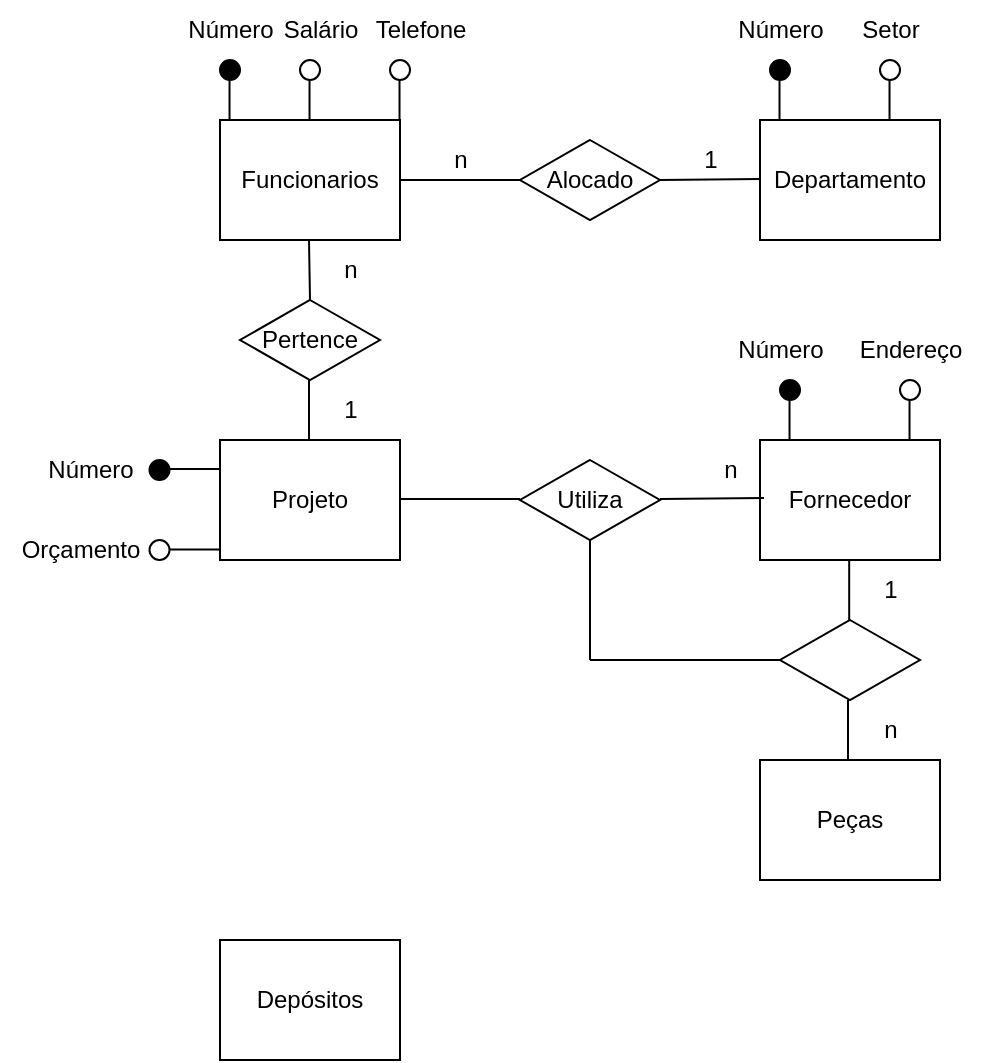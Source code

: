 <mxfile version="20.2.4" type="device"><diagram id="adcTu78-iEgjZvHPCKtE" name="Página-1"><mxGraphModel dx="785" dy="512" grid="1" gridSize="10" guides="1" tooltips="1" connect="1" arrows="1" fold="1" page="1" pageScale="1" pageWidth="827" pageHeight="1169" math="0" shadow="0"><root><mxCell id="0"/><mxCell id="1" parent="0"/><mxCell id="r4c5wq1sNpOld4stzhH9-2" value="Peças" style="rounded=0;whiteSpace=wrap;html=1;" vertex="1" parent="1"><mxGeometry x="490" y="500" width="90" height="60" as="geometry"/></mxCell><mxCell id="r4c5wq1sNpOld4stzhH9-3" value="Depósitos" style="rounded=0;whiteSpace=wrap;html=1;" vertex="1" parent="1"><mxGeometry x="220" y="590" width="90" height="60" as="geometry"/></mxCell><mxCell id="r4c5wq1sNpOld4stzhH9-4" value="Fornecedor" style="rounded=0;whiteSpace=wrap;html=1;" vertex="1" parent="1"><mxGeometry x="490" y="340" width="90" height="60" as="geometry"/></mxCell><mxCell id="r4c5wq1sNpOld4stzhH9-5" value="Projeto" style="rounded=0;whiteSpace=wrap;html=1;" vertex="1" parent="1"><mxGeometry x="220" y="340" width="90" height="60" as="geometry"/></mxCell><mxCell id="r4c5wq1sNpOld4stzhH9-6" value="Funcionarios" style="rounded=0;whiteSpace=wrap;html=1;" vertex="1" parent="1"><mxGeometry x="220" y="180" width="90" height="60" as="geometry"/></mxCell><mxCell id="r4c5wq1sNpOld4stzhH9-7" value="Departamento" style="rounded=0;whiteSpace=wrap;html=1;" vertex="1" parent="1"><mxGeometry x="490" y="180" width="90" height="60" as="geometry"/></mxCell><mxCell id="r4c5wq1sNpOld4stzhH9-8" value="Alocado" style="shape=rhombus;perimeter=rhombusPerimeter;whiteSpace=wrap;html=1;align=center;" vertex="1" parent="1"><mxGeometry x="370" y="190" width="70" height="40" as="geometry"/></mxCell><mxCell id="r4c5wq1sNpOld4stzhH9-9" value="" style="endArrow=none;html=1;rounded=0;exitX=1;exitY=0.5;exitDx=0;exitDy=0;" edge="1" parent="1" source="r4c5wq1sNpOld4stzhH9-6"><mxGeometry relative="1" as="geometry"><mxPoint x="320" y="209.5" as="sourcePoint"/><mxPoint x="370" y="210" as="targetPoint"/></mxGeometry></mxCell><mxCell id="r4c5wq1sNpOld4stzhH9-11" value="" style="endArrow=none;html=1;rounded=0;" edge="1" parent="1"><mxGeometry relative="1" as="geometry"><mxPoint x="440" y="210" as="sourcePoint"/><mxPoint x="490" y="209.5" as="targetPoint"/></mxGeometry></mxCell><mxCell id="r4c5wq1sNpOld4stzhH9-12" value="1" style="text;html=1;align=center;verticalAlign=middle;resizable=0;points=[];autosize=1;strokeColor=none;fillColor=none;" vertex="1" parent="1"><mxGeometry x="450" y="185" width="30" height="30" as="geometry"/></mxCell><mxCell id="r4c5wq1sNpOld4stzhH9-13" value="n" style="text;html=1;align=center;verticalAlign=middle;resizable=0;points=[];autosize=1;strokeColor=none;fillColor=none;" vertex="1" parent="1"><mxGeometry x="325" y="185" width="30" height="30" as="geometry"/></mxCell><mxCell id="r4c5wq1sNpOld4stzhH9-14" value="Pertence" style="shape=rhombus;perimeter=rhombusPerimeter;whiteSpace=wrap;html=1;align=center;" vertex="1" parent="1"><mxGeometry x="230" y="270" width="70" height="40" as="geometry"/></mxCell><mxCell id="r4c5wq1sNpOld4stzhH9-15" value="" style="endArrow=none;html=1;rounded=0;edgeStyle=orthogonalEdgeStyle;startSize=3;entryX=0.5;entryY=0;entryDx=0;entryDy=0;" edge="1" parent="1" target="r4c5wq1sNpOld4stzhH9-14"><mxGeometry relative="1" as="geometry"><mxPoint x="264.5" y="240" as="sourcePoint"/><mxPoint x="264.5" y="300" as="targetPoint"/><Array as="points"/></mxGeometry></mxCell><mxCell id="r4c5wq1sNpOld4stzhH9-17" value="" style="endArrow=none;html=1;rounded=0;edgeStyle=orthogonalEdgeStyle;startSize=3;" edge="1" parent="1"><mxGeometry relative="1" as="geometry"><mxPoint x="264.5" y="310" as="sourcePoint"/><mxPoint x="264.5" y="340" as="targetPoint"/><Array as="points"><mxPoint x="264.5" y="340"/></Array></mxGeometry></mxCell><mxCell id="r4c5wq1sNpOld4stzhH9-18" value="1" style="text;html=1;align=center;verticalAlign=middle;resizable=0;points=[];autosize=1;strokeColor=none;fillColor=none;" vertex="1" parent="1"><mxGeometry x="270" y="310" width="30" height="30" as="geometry"/></mxCell><mxCell id="r4c5wq1sNpOld4stzhH9-20" value="" style="ellipse;whiteSpace=wrap;html=1;aspect=fixed;" vertex="1" parent="1"><mxGeometry x="260" y="150" width="10" height="10" as="geometry"/></mxCell><mxCell id="r4c5wq1sNpOld4stzhH9-21" value="" style="endArrow=none;html=1;rounded=0;startSize=3;" edge="1" parent="1"><mxGeometry width="50" height="50" relative="1" as="geometry"><mxPoint x="264.76" y="180" as="sourcePoint"/><mxPoint x="264.76" y="160" as="targetPoint"/></mxGeometry></mxCell><mxCell id="r4c5wq1sNpOld4stzhH9-26" value="" style="ellipse;whiteSpace=wrap;html=1;aspect=fixed;fillColor=#000000;" vertex="1" parent="1"><mxGeometry x="220" y="150" width="10" height="10" as="geometry"/></mxCell><mxCell id="r4c5wq1sNpOld4stzhH9-27" value="" style="endArrow=none;html=1;rounded=0;startSize=3;" edge="1" parent="1"><mxGeometry width="50" height="50" relative="1" as="geometry"><mxPoint x="224.76" y="180" as="sourcePoint"/><mxPoint x="224.76" y="160" as="targetPoint"/></mxGeometry></mxCell><mxCell id="r4c5wq1sNpOld4stzhH9-30" value="Número" style="text;html=1;align=center;verticalAlign=middle;resizable=0;points=[];autosize=1;strokeColor=none;fillColor=none;" vertex="1" parent="1"><mxGeometry x="190" y="120" width="70" height="30" as="geometry"/></mxCell><mxCell id="r4c5wq1sNpOld4stzhH9-31" value="Salário" style="text;html=1;align=center;verticalAlign=middle;resizable=0;points=[];autosize=1;strokeColor=none;fillColor=none;" vertex="1" parent="1"><mxGeometry x="240" y="120" width="60" height="30" as="geometry"/></mxCell><mxCell id="r4c5wq1sNpOld4stzhH9-32" value="" style="ellipse;whiteSpace=wrap;html=1;aspect=fixed;" vertex="1" parent="1"><mxGeometry x="305" y="150" width="10" height="10" as="geometry"/></mxCell><mxCell id="r4c5wq1sNpOld4stzhH9-33" value="" style="endArrow=none;html=1;rounded=0;startSize=3;" edge="1" parent="1"><mxGeometry width="50" height="50" relative="1" as="geometry"><mxPoint x="309.76" y="180" as="sourcePoint"/><mxPoint x="309.76" y="160" as="targetPoint"/></mxGeometry></mxCell><mxCell id="r4c5wq1sNpOld4stzhH9-34" value="Telefone" style="text;html=1;align=center;verticalAlign=middle;resizable=0;points=[];autosize=1;strokeColor=none;fillColor=none;" vertex="1" parent="1"><mxGeometry x="285" y="120" width="70" height="30" as="geometry"/></mxCell><mxCell id="r4c5wq1sNpOld4stzhH9-35" value="" style="ellipse;whiteSpace=wrap;html=1;aspect=fixed;fillColor=#000000;" vertex="1" parent="1"><mxGeometry x="495" y="150" width="10" height="10" as="geometry"/></mxCell><mxCell id="r4c5wq1sNpOld4stzhH9-36" value="" style="endArrow=none;html=1;rounded=0;startSize=3;" edge="1" parent="1"><mxGeometry width="50" height="50" relative="1" as="geometry"><mxPoint x="499.76" y="180" as="sourcePoint"/><mxPoint x="499.76" y="160" as="targetPoint"/></mxGeometry></mxCell><mxCell id="r4c5wq1sNpOld4stzhH9-37" value="Número" style="text;html=1;align=center;verticalAlign=middle;resizable=0;points=[];autosize=1;strokeColor=none;fillColor=none;" vertex="1" parent="1"><mxGeometry x="465" y="120" width="70" height="30" as="geometry"/></mxCell><mxCell id="r4c5wq1sNpOld4stzhH9-38" value="" style="ellipse;whiteSpace=wrap;html=1;aspect=fixed;" vertex="1" parent="1"><mxGeometry x="550" y="150" width="10" height="10" as="geometry"/></mxCell><mxCell id="r4c5wq1sNpOld4stzhH9-39" value="" style="endArrow=none;html=1;rounded=0;startSize=3;" edge="1" parent="1"><mxGeometry width="50" height="50" relative="1" as="geometry"><mxPoint x="554.76" y="180" as="sourcePoint"/><mxPoint x="554.76" y="160" as="targetPoint"/></mxGeometry></mxCell><mxCell id="r4c5wq1sNpOld4stzhH9-40" value="Setor" style="text;html=1;align=center;verticalAlign=middle;resizable=0;points=[];autosize=1;strokeColor=none;fillColor=none;" vertex="1" parent="1"><mxGeometry x="530" y="120" width="50" height="30" as="geometry"/></mxCell><mxCell id="r4c5wq1sNpOld4stzhH9-41" value="" style="shape=rhombus;perimeter=rhombusPerimeter;whiteSpace=wrap;html=1;align=center;" vertex="1" parent="1"><mxGeometry x="500" y="430" width="70" height="40" as="geometry"/></mxCell><mxCell id="r4c5wq1sNpOld4stzhH9-43" value="" style="endArrow=none;html=1;rounded=0;edgeStyle=orthogonalEdgeStyle;startSize=3;" edge="1" parent="1"><mxGeometry relative="1" as="geometry"><mxPoint x="534.58" y="400" as="sourcePoint"/><mxPoint x="534.58" y="430" as="targetPoint"/><Array as="points"><mxPoint x="534.58" y="430"/></Array></mxGeometry></mxCell><mxCell id="r4c5wq1sNpOld4stzhH9-45" value="" style="endArrow=none;html=1;rounded=0;edgeStyle=orthogonalEdgeStyle;startSize=3;" edge="1" parent="1"><mxGeometry relative="1" as="geometry"><mxPoint x="534" y="470" as="sourcePoint"/><mxPoint x="534" y="500" as="targetPoint"/><Array as="points"><mxPoint x="534" y="500"/></Array></mxGeometry></mxCell><mxCell id="r4c5wq1sNpOld4stzhH9-46" value="n" style="text;html=1;align=center;verticalAlign=middle;resizable=0;points=[];autosize=1;strokeColor=none;fillColor=none;" vertex="1" parent="1"><mxGeometry x="540" y="470" width="30" height="30" as="geometry"/></mxCell><mxCell id="r4c5wq1sNpOld4stzhH9-47" value="1" style="text;html=1;align=center;verticalAlign=middle;resizable=0;points=[];autosize=1;strokeColor=none;fillColor=none;" vertex="1" parent="1"><mxGeometry x="540" y="400" width="30" height="30" as="geometry"/></mxCell><mxCell id="r4c5wq1sNpOld4stzhH9-48" value="Utiliza" style="shape=rhombus;perimeter=rhombusPerimeter;whiteSpace=wrap;html=1;align=center;" vertex="1" parent="1"><mxGeometry x="370" y="350" width="70" height="40" as="geometry"/></mxCell><mxCell id="r4c5wq1sNpOld4stzhH9-49" value="" style="endArrow=none;html=1;rounded=0;exitX=1;exitY=0.5;exitDx=0;exitDy=0;" edge="1" parent="1"><mxGeometry relative="1" as="geometry"><mxPoint x="310" y="369.5" as="sourcePoint"/><mxPoint x="370" y="369.5" as="targetPoint"/></mxGeometry></mxCell><mxCell id="r4c5wq1sNpOld4stzhH9-50" value="" style="endArrow=none;html=1;rounded=0;exitX=1;exitY=0.5;exitDx=0;exitDy=0;entryX=1.067;entryY=0.967;entryDx=0;entryDy=0;entryPerimeter=0;" edge="1" parent="1" target="r4c5wq1sNpOld4stzhH9-51"><mxGeometry relative="1" as="geometry"><mxPoint x="440" y="369.5" as="sourcePoint"/><mxPoint x="500" y="369.5" as="targetPoint"/></mxGeometry></mxCell><mxCell id="r4c5wq1sNpOld4stzhH9-51" value="n" style="text;html=1;align=center;verticalAlign=middle;resizable=0;points=[];autosize=1;strokeColor=none;fillColor=none;" vertex="1" parent="1"><mxGeometry x="460" y="340" width="30" height="30" as="geometry"/></mxCell><mxCell id="r4c5wq1sNpOld4stzhH9-53" value="n" style="text;html=1;align=center;verticalAlign=middle;resizable=0;points=[];autosize=1;strokeColor=none;fillColor=none;" vertex="1" parent="1"><mxGeometry x="270" y="240" width="30" height="30" as="geometry"/></mxCell><mxCell id="r4c5wq1sNpOld4stzhH9-54" value="" style="ellipse;whiteSpace=wrap;html=1;aspect=fixed;fillColor=#000000;" vertex="1" parent="1"><mxGeometry x="184.76" y="350" width="10" height="10" as="geometry"/></mxCell><mxCell id="r4c5wq1sNpOld4stzhH9-55" value="" style="endArrow=none;html=1;rounded=0;startSize=3;" edge="1" parent="1"><mxGeometry width="50" height="50" relative="1" as="geometry"><mxPoint x="220" y="354.5" as="sourcePoint"/><mxPoint x="194.76" y="354.5" as="targetPoint"/></mxGeometry></mxCell><mxCell id="r4c5wq1sNpOld4stzhH9-56" value="" style="ellipse;whiteSpace=wrap;html=1;aspect=fixed;" vertex="1" parent="1"><mxGeometry x="184.76" y="390" width="10" height="10" as="geometry"/></mxCell><mxCell id="r4c5wq1sNpOld4stzhH9-57" value="" style="endArrow=none;html=1;rounded=0;startSize=3;" edge="1" parent="1"><mxGeometry width="50" height="50" relative="1" as="geometry"><mxPoint x="220" y="394.71" as="sourcePoint"/><mxPoint x="194.76" y="394.71" as="targetPoint"/></mxGeometry></mxCell><mxCell id="r4c5wq1sNpOld4stzhH9-58" value="Número" style="text;html=1;align=center;verticalAlign=middle;resizable=0;points=[];autosize=1;strokeColor=none;fillColor=none;" vertex="1" parent="1"><mxGeometry x="120" y="340" width="70" height="30" as="geometry"/></mxCell><mxCell id="r4c5wq1sNpOld4stzhH9-59" value="Orçamento" style="text;html=1;align=center;verticalAlign=middle;resizable=0;points=[];autosize=1;strokeColor=none;fillColor=none;" vertex="1" parent="1"><mxGeometry x="110" y="380" width="80" height="30" as="geometry"/></mxCell><mxCell id="r4c5wq1sNpOld4stzhH9-62" value="" style="ellipse;whiteSpace=wrap;html=1;aspect=fixed;fillColor=#000000;" vertex="1" parent="1"><mxGeometry x="500" y="310" width="10" height="10" as="geometry"/></mxCell><mxCell id="r4c5wq1sNpOld4stzhH9-63" value="" style="endArrow=none;html=1;rounded=0;startSize=3;" edge="1" parent="1"><mxGeometry width="50" height="50" relative="1" as="geometry"><mxPoint x="504.76" y="340" as="sourcePoint"/><mxPoint x="504.76" y="320" as="targetPoint"/></mxGeometry></mxCell><mxCell id="r4c5wq1sNpOld4stzhH9-64" value="" style="ellipse;whiteSpace=wrap;html=1;aspect=fixed;" vertex="1" parent="1"><mxGeometry x="560" y="310" width="10" height="10" as="geometry"/></mxCell><mxCell id="r4c5wq1sNpOld4stzhH9-65" value="" style="endArrow=none;html=1;rounded=0;startSize=3;" edge="1" parent="1"><mxGeometry width="50" height="50" relative="1" as="geometry"><mxPoint x="564.76" y="340" as="sourcePoint"/><mxPoint x="564.76" y="320" as="targetPoint"/></mxGeometry></mxCell><mxCell id="r4c5wq1sNpOld4stzhH9-66" value="Número" style="text;html=1;align=center;verticalAlign=middle;resizable=0;points=[];autosize=1;strokeColor=none;fillColor=none;" vertex="1" parent="1"><mxGeometry x="465" y="280" width="70" height="30" as="geometry"/></mxCell><mxCell id="r4c5wq1sNpOld4stzhH9-67" value="Endereço" style="text;html=1;align=center;verticalAlign=middle;resizable=0;points=[];autosize=1;strokeColor=none;fillColor=none;" vertex="1" parent="1"><mxGeometry x="530" y="280" width="70" height="30" as="geometry"/></mxCell><mxCell id="r4c5wq1sNpOld4stzhH9-68" value="" style="endArrow=none;html=1;rounded=0;startSize=3;" edge="1" parent="1"><mxGeometry width="50" height="50" relative="1" as="geometry"><mxPoint x="405" y="450" as="sourcePoint"/><mxPoint x="405" y="390" as="targetPoint"/></mxGeometry></mxCell><mxCell id="r4c5wq1sNpOld4stzhH9-69" value="" style="endArrow=none;html=1;rounded=0;startSize=3;exitX=0;exitY=0.5;exitDx=0;exitDy=0;" edge="1" parent="1" source="r4c5wq1sNpOld4stzhH9-41"><mxGeometry width="50" height="50" relative="1" as="geometry"><mxPoint x="355" y="500" as="sourcePoint"/><mxPoint x="405" y="450" as="targetPoint"/></mxGeometry></mxCell></root></mxGraphModel></diagram></mxfile>
